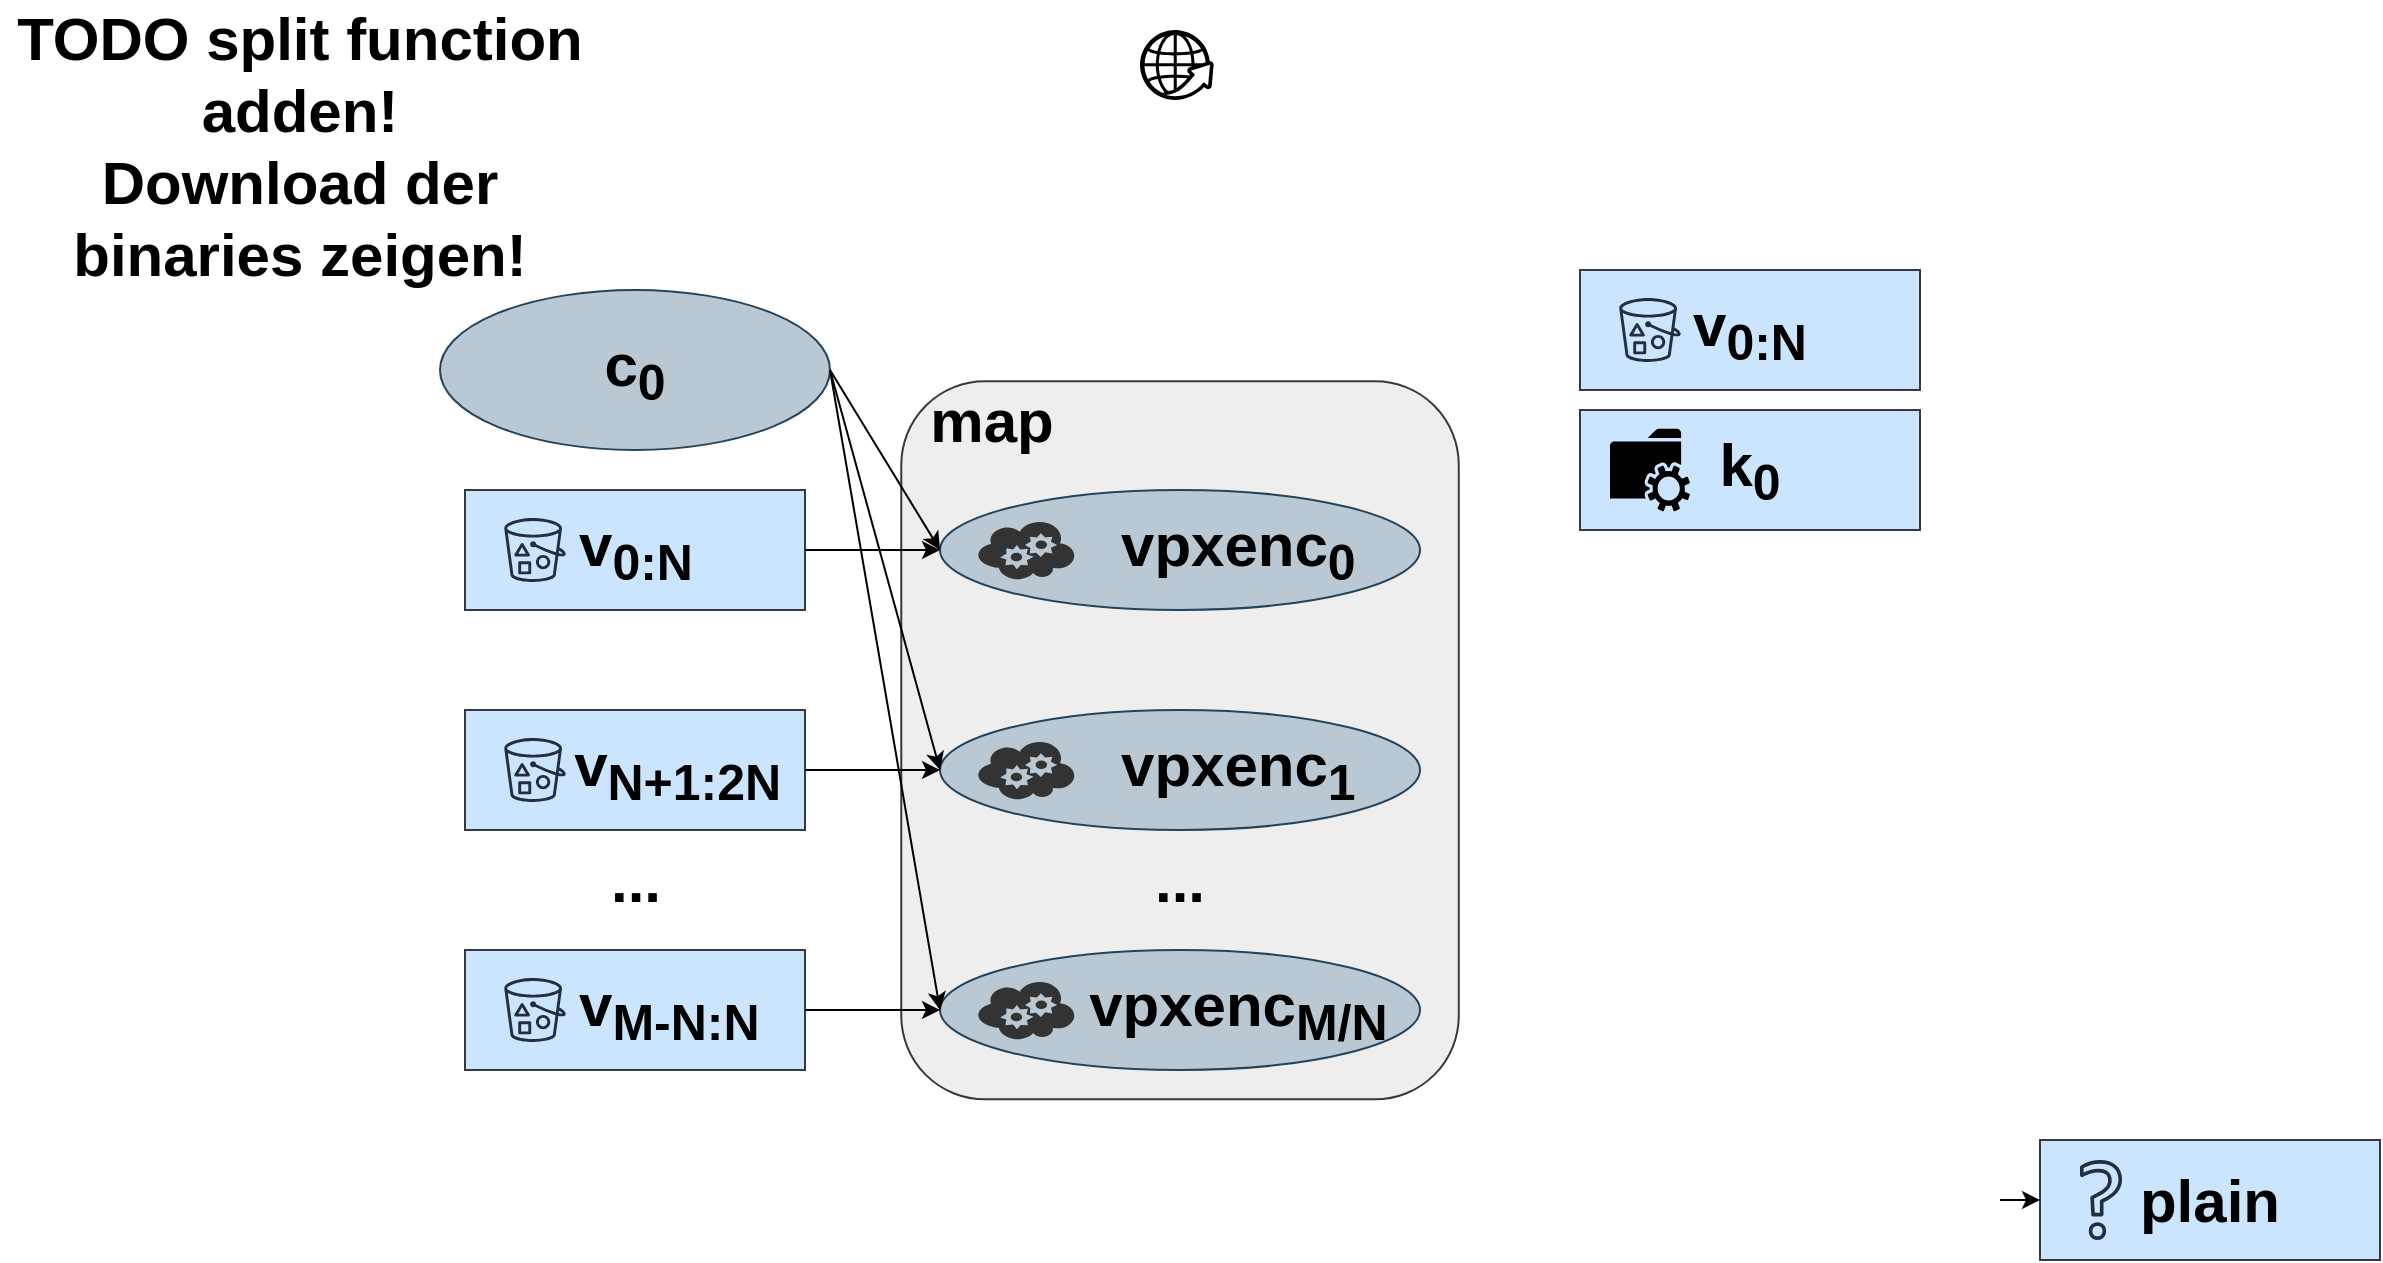 <mxfile version="15.4.0" type="device"><diagram id="yiRDfCdH8cYX3cv1Tssn" name="Page-1"><mxGraphModel dx="2169" dy="1000" grid="1" gridSize="10" guides="1" tooltips="1" connect="1" arrows="1" fold="1" page="1" pageScale="1" pageWidth="827" pageHeight="1169" math="0" shadow="0"><root><mxCell id="0"/><mxCell id="1" parent="0"/><mxCell id="yL-OMmzlrlwscUEzl_rt-29" value="&lt;span style=&quot;font-size: 30px&quot;&gt;&lt;b&gt;k&lt;sub&gt;0&lt;/sub&gt;&lt;/b&gt;&lt;/span&gt;" style="rounded=0;whiteSpace=wrap;html=1;fillColor=#cce5ff;strokeColor=#36393d;" parent="1" vertex="1"><mxGeometry x="270" y="220" width="170" height="60" as="geometry"/></mxCell><mxCell id="AtRZBNMKBspMdsv5DlmV-30" value="&lt;b&gt;&lt;font style=&quot;font-size: 30px&quot;&gt;c&lt;sub&gt;0&lt;/sub&gt;&lt;/font&gt;&lt;/b&gt;" style="ellipse;whiteSpace=wrap;html=1;fillColor=#bac8d3;strokeColor=#23445d;" parent="1" vertex="1"><mxGeometry x="-300" y="160" width="195" height="80" as="geometry"/></mxCell><mxCell id="AtRZBNMKBspMdsv5DlmV-32" value="&lt;span style=&quot;font-size: 30px&quot;&gt;&lt;b&gt;v&lt;sub&gt;0:N&lt;/sub&gt;&lt;/b&gt;&lt;/span&gt;" style="rounded=0;whiteSpace=wrap;html=1;fillColor=#cce5ff;strokeColor=#36393d;" parent="1" vertex="1"><mxGeometry x="-287.5" y="260" width="170" height="60" as="geometry"/></mxCell><mxCell id="hjSG1IsNEeubkVH7Rs9Z-1" value="" style="sketch=0;html=1;aspect=fixed;strokeColor=none;shadow=0;align=center;verticalAlign=top;fillColor=#000000;shape=mxgraph.gcp2.globe_world" parent="1" vertex="1"><mxGeometry x="50" y="30" width="36.84" height="35" as="geometry"/></mxCell><mxCell id="yL-OMmzlrlwscUEzl_rt-1" value="" style="sketch=0;outlineConnect=0;fontColor=#232F3E;gradientColor=none;strokeColor=#232F3E;fillColor=none;dashed=0;verticalLabelPosition=bottom;verticalAlign=top;align=center;html=1;fontSize=12;fontStyle=0;aspect=fixed;shape=mxgraph.aws4.resourceIcon;resIcon=mxgraph.aws4.bucket_with_objects;" parent="1" vertex="1"><mxGeometry x="-272.5" y="270" width="40" height="40" as="geometry"/></mxCell><mxCell id="yL-OMmzlrlwscUEzl_rt-20" value="" style="group" parent="1" vertex="1" connectable="0"><mxGeometry x="-50" y="260" width="562.5" height="290" as="geometry"/></mxCell><mxCell id="yL-OMmzlrlwscUEzl_rt-25" value="" style="rounded=1;whiteSpace=wrap;html=1;fillColor=#eeeeee;rotation=90;strokeColor=#36393d;align=right;" parent="yL-OMmzlrlwscUEzl_rt-20" vertex="1"><mxGeometry x="-59.52" y="-14.22" width="359.06" height="278.75" as="geometry"/></mxCell><mxCell id="yL-OMmzlrlwscUEzl_rt-26" value="&lt;b&gt;&lt;font style=&quot;font-size: 30px&quot;&gt;map&lt;/font&gt;&lt;/b&gt;" style="text;html=1;strokeColor=none;fillColor=none;align=center;verticalAlign=middle;whiteSpace=wrap;rounded=0;" parent="yL-OMmzlrlwscUEzl_rt-20" vertex="1"><mxGeometry x="-4.38" y="-50" width="60" height="30" as="geometry"/></mxCell><mxCell id="yL-OMmzlrlwscUEzl_rt-21" value="&lt;b&gt;&lt;font style=&quot;font-size: 30px&quot;&gt;&amp;nbsp; &amp;nbsp; &amp;nbsp; &amp;nbsp;vpxenc&lt;sub&gt;0&lt;/sub&gt;&lt;/font&gt;&lt;/b&gt;" style="ellipse;whiteSpace=wrap;html=1;fillColor=#bac8d3;strokeColor=#23445d;" parent="yL-OMmzlrlwscUEzl_rt-20" vertex="1"><mxGeometry width="240" height="60" as="geometry"/></mxCell><mxCell id="yL-OMmzlrlwscUEzl_rt-22" value="" style="verticalLabelPosition=bottom;html=1;verticalAlign=top;align=center;strokeColor=none;fillColor=#333333;shape=mxgraph.azure.cloud_service;" parent="yL-OMmzlrlwscUEzl_rt-20" vertex="1"><mxGeometry x="18.462" y="15" width="49.231" height="30" as="geometry"/></mxCell><mxCell id="yL-OMmzlrlwscUEzl_rt-9" value="&lt;span style=&quot;font-size: 30px&quot;&gt;&lt;b&gt;&amp;nbsp; &amp;nbsp; &amp;nbsp;v&lt;sub&gt;N+1:2N&lt;/sub&gt;&lt;/b&gt;&lt;/span&gt;" style="rounded=0;whiteSpace=wrap;html=1;fillColor=#cce5ff;strokeColor=#36393d;" parent="yL-OMmzlrlwscUEzl_rt-20" vertex="1"><mxGeometry x="-237.5" y="110" width="170" height="60" as="geometry"/></mxCell><mxCell id="yL-OMmzlrlwscUEzl_rt-10" value="" style="sketch=0;outlineConnect=0;fontColor=#232F3E;gradientColor=none;strokeColor=#232F3E;fillColor=none;dashed=0;verticalLabelPosition=bottom;verticalAlign=top;align=center;html=1;fontSize=12;fontStyle=0;aspect=fixed;shape=mxgraph.aws4.resourceIcon;resIcon=mxgraph.aws4.bucket_with_objects;" parent="yL-OMmzlrlwscUEzl_rt-20" vertex="1"><mxGeometry x="-222.5" y="120" width="40" height="40" as="geometry"/></mxCell><mxCell id="yL-OMmzlrlwscUEzl_rt-17" value="" style="group" parent="yL-OMmzlrlwscUEzl_rt-20" vertex="1" connectable="0"><mxGeometry y="110" width="240" height="60" as="geometry"/></mxCell><mxCell id="yL-OMmzlrlwscUEzl_rt-18" value="&lt;b&gt;&lt;font style=&quot;font-size: 30px&quot;&gt;&amp;nbsp; &amp;nbsp; &amp;nbsp; &amp;nbsp;vpxenc&lt;sub&gt;1&lt;/sub&gt;&lt;/font&gt;&lt;/b&gt;" style="ellipse;whiteSpace=wrap;html=1;fillColor=#bac8d3;strokeColor=#23445d;" parent="yL-OMmzlrlwscUEzl_rt-17" vertex="1"><mxGeometry width="240" height="60" as="geometry"/></mxCell><mxCell id="yL-OMmzlrlwscUEzl_rt-19" value="" style="verticalLabelPosition=bottom;html=1;verticalAlign=top;align=center;strokeColor=none;fillColor=#333333;shape=mxgraph.azure.cloud_service;" parent="yL-OMmzlrlwscUEzl_rt-17" vertex="1"><mxGeometry x="18.462" y="15" width="49.231" height="30" as="geometry"/></mxCell><mxCell id="yL-OMmzlrlwscUEzl_rt-15" style="edgeStyle=none;rounded=0;orthogonalLoop=1;jettySize=auto;html=1;exitX=1;exitY=0.5;exitDx=0;exitDy=0;entryX=0;entryY=0.5;entryDx=0;entryDy=0;" parent="yL-OMmzlrlwscUEzl_rt-20" source="yL-OMmzlrlwscUEzl_rt-9" target="yL-OMmzlrlwscUEzl_rt-18" edge="1"><mxGeometry relative="1" as="geometry"><mxPoint x="5" y="140" as="targetPoint"/></mxGeometry></mxCell><mxCell id="yL-OMmzlrlwscUEzl_rt-11" value="&lt;span style=&quot;font-size: 30px&quot;&gt;&lt;b&gt;&amp;nbsp; &amp;nbsp; v&lt;sub&gt;M-N:N&lt;/sub&gt;&lt;/b&gt;&lt;/span&gt;" style="rounded=0;whiteSpace=wrap;html=1;fillColor=#cce5ff;strokeColor=#36393d;" parent="yL-OMmzlrlwscUEzl_rt-20" vertex="1"><mxGeometry x="-237.5" y="230" width="170" height="60" as="geometry"/></mxCell><mxCell id="yL-OMmzlrlwscUEzl_rt-12" value="" style="sketch=0;outlineConnect=0;fontColor=#232F3E;gradientColor=none;strokeColor=#232F3E;fillColor=none;dashed=0;verticalLabelPosition=bottom;verticalAlign=top;align=center;html=1;fontSize=12;fontStyle=0;aspect=fixed;shape=mxgraph.aws4.resourceIcon;resIcon=mxgraph.aws4.bucket_with_objects;" parent="yL-OMmzlrlwscUEzl_rt-20" vertex="1"><mxGeometry x="-222.5" y="240" width="40" height="40" as="geometry"/></mxCell><mxCell id="yL-OMmzlrlwscUEzl_rt-2" value="" style="group" parent="yL-OMmzlrlwscUEzl_rt-20" vertex="1" connectable="0"><mxGeometry y="230" width="240" height="60" as="geometry"/></mxCell><mxCell id="yL-OMmzlrlwscUEzl_rt-3" value="&lt;b&gt;&lt;font style=&quot;font-size: 30px&quot;&gt;&amp;nbsp; &amp;nbsp; &amp;nbsp; &amp;nbsp;vpxenc&lt;sub&gt;M/N&lt;/sub&gt;&lt;/font&gt;&lt;/b&gt;" style="ellipse;whiteSpace=wrap;html=1;fillColor=#bac8d3;strokeColor=#23445d;" parent="yL-OMmzlrlwscUEzl_rt-2" vertex="1"><mxGeometry width="240" height="60" as="geometry"/></mxCell><mxCell id="yL-OMmzlrlwscUEzl_rt-4" value="" style="verticalLabelPosition=bottom;html=1;verticalAlign=top;align=center;strokeColor=none;fillColor=#333333;shape=mxgraph.azure.cloud_service;" parent="yL-OMmzlrlwscUEzl_rt-2" vertex="1"><mxGeometry x="18.462" y="15" width="49.231" height="30" as="geometry"/></mxCell><mxCell id="yL-OMmzlrlwscUEzl_rt-23" value="&lt;b&gt;&lt;font style=&quot;font-size: 30px&quot;&gt;...&lt;/font&gt;&lt;/b&gt;" style="text;html=1;strokeColor=none;fillColor=none;align=center;verticalAlign=middle;whiteSpace=wrap;rounded=0;" parent="yL-OMmzlrlwscUEzl_rt-20" vertex="1"><mxGeometry x="90.0" y="180" width="60" height="30" as="geometry"/></mxCell><mxCell id="yL-OMmzlrlwscUEzl_rt-16" style="edgeStyle=none;rounded=0;orthogonalLoop=1;jettySize=auto;html=1;entryX=0;entryY=0.5;entryDx=0;entryDy=0;" parent="yL-OMmzlrlwscUEzl_rt-20" source="yL-OMmzlrlwscUEzl_rt-11" target="yL-OMmzlrlwscUEzl_rt-3" edge="1"><mxGeometry relative="1" as="geometry"/></mxCell><mxCell id="hjSG1IsNEeubkVH7Rs9Z-2" value="&lt;span style=&quot;font-size: 30px&quot;&gt;&lt;b&gt;plain&lt;/b&gt;&lt;/span&gt;" style="rounded=0;whiteSpace=wrap;html=1;fillColor=#cce5ff;strokeColor=#36393d;" parent="1" vertex="1"><mxGeometry x="500" y="585" width="170" height="60" as="geometry"/></mxCell><mxCell id="hjSG1IsNEeubkVH7Rs9Z-4" style="edgeStyle=orthogonalEdgeStyle;rounded=0;orthogonalLoop=1;jettySize=auto;html=1;entryX=0;entryY=0.5;entryDx=0;entryDy=0;" parent="1" target="hjSG1IsNEeubkVH7Rs9Z-2" edge="1"><mxGeometry relative="1" as="geometry"><mxPoint x="480" y="615" as="sourcePoint"/></mxGeometry></mxCell><mxCell id="hjSG1IsNEeubkVH7Rs9Z-5" value="" style="sketch=0;outlineConnect=0;fontColor=#232F3E;gradientColor=none;fillColor=#232F3E;strokeColor=none;dashed=0;verticalLabelPosition=bottom;verticalAlign=top;align=center;html=1;fontSize=12;fontStyle=0;aspect=fixed;pointerEvents=1;shape=mxgraph.aws4.question;" parent="1" vertex="1"><mxGeometry x="520" y="595" width="21.03" height="40" as="geometry"/></mxCell><mxCell id="yL-OMmzlrlwscUEzl_rt-14" style="edgeStyle=none;rounded=0;orthogonalLoop=1;jettySize=auto;html=1;entryX=0;entryY=0.5;entryDx=0;entryDy=0;exitX=1;exitY=0.5;exitDx=0;exitDy=0;" parent="1" source="AtRZBNMKBspMdsv5DlmV-30" target="yL-OMmzlrlwscUEzl_rt-3" edge="1"><mxGeometry relative="1" as="geometry"/></mxCell><mxCell id="yL-OMmzlrlwscUEzl_rt-13" style="rounded=0;orthogonalLoop=1;jettySize=auto;html=1;exitX=1;exitY=0.5;exitDx=0;exitDy=0;entryX=0;entryY=0.5;entryDx=0;entryDy=0;" parent="1" source="AtRZBNMKBspMdsv5DlmV-30" edge="1"><mxGeometry relative="1" as="geometry"><mxPoint x="-50" y="290" as="targetPoint"/></mxGeometry></mxCell><mxCell id="AtRZBNMKBspMdsv5DlmV-31" style="edgeStyle=none;rounded=0;orthogonalLoop=1;jettySize=auto;html=1;labelBackgroundColor=none;entryX=0;entryY=0.5;entryDx=0;entryDy=0;exitX=1;exitY=0.5;exitDx=0;exitDy=0;" parent="1" source="AtRZBNMKBspMdsv5DlmV-30" target="yL-OMmzlrlwscUEzl_rt-18" edge="1"><mxGeometry relative="1" as="geometry"><mxPoint x="-38.89" y="370" as="targetPoint"/></mxGeometry></mxCell><mxCell id="AtRZBNMKBspMdsv5DlmV-34" style="edgeStyle=none;rounded=0;orthogonalLoop=1;jettySize=auto;html=1;entryX=0;entryY=0.5;entryDx=0;entryDy=0;labelBackgroundColor=none;exitX=1;exitY=0.5;exitDx=0;exitDy=0;" parent="1" source="AtRZBNMKBspMdsv5DlmV-32" edge="1"><mxGeometry relative="1" as="geometry"><mxPoint x="-50" y="290" as="targetPoint"/></mxGeometry></mxCell><mxCell id="yL-OMmzlrlwscUEzl_rt-27" value="&lt;span style=&quot;font-size: 30px&quot;&gt;&lt;b&gt;v&lt;sub&gt;0:N&lt;/sub&gt;&lt;/b&gt;&lt;/span&gt;" style="rounded=0;whiteSpace=wrap;html=1;fillColor=#cce5ff;strokeColor=#36393d;" parent="1" vertex="1"><mxGeometry x="270" y="150" width="170" height="60" as="geometry"/></mxCell><mxCell id="yL-OMmzlrlwscUEzl_rt-28" value="" style="sketch=0;outlineConnect=0;fontColor=#232F3E;gradientColor=none;strokeColor=#232F3E;fillColor=none;dashed=0;verticalLabelPosition=bottom;verticalAlign=top;align=center;html=1;fontSize=12;fontStyle=0;aspect=fixed;shape=mxgraph.aws4.resourceIcon;resIcon=mxgraph.aws4.bucket_with_objects;" parent="1" vertex="1"><mxGeometry x="285" y="160" width="40" height="40" as="geometry"/></mxCell><mxCell id="yL-OMmzlrlwscUEzl_rt-24" value="&lt;b&gt;&lt;font style=&quot;font-size: 30px&quot;&gt;...&lt;/font&gt;&lt;/b&gt;" style="text;html=1;strokeColor=none;fillColor=none;align=center;verticalAlign=middle;whiteSpace=wrap;rounded=0;" parent="1" vertex="1"><mxGeometry x="-232.5" y="440" width="60" height="30" as="geometry"/></mxCell><mxCell id="yL-OMmzlrlwscUEzl_rt-32" value="" style="sketch=0;pointerEvents=1;shadow=0;dashed=0;html=1;strokeColor=none;fillColor=#000000;labelPosition=center;verticalLabelPosition=bottom;verticalAlign=top;outlineConnect=0;align=center;shape=mxgraph.office.services.network_file_share_service;" parent="1" vertex="1"><mxGeometry x="285" y="229.33" width="40" height="41.35" as="geometry"/></mxCell><mxCell id="yL-OMmzlrlwscUEzl_rt-33" value="TODO split function adden!&lt;br&gt;Download der binaries zeigen!" style="text;html=1;strokeColor=none;fillColor=none;align=center;verticalAlign=middle;whiteSpace=wrap;rounded=0;fontStyle=1;fontSize=30;" parent="1" vertex="1"><mxGeometry x="-520" y="65" width="300" height="45" as="geometry"/></mxCell></root></mxGraphModel></diagram></mxfile>